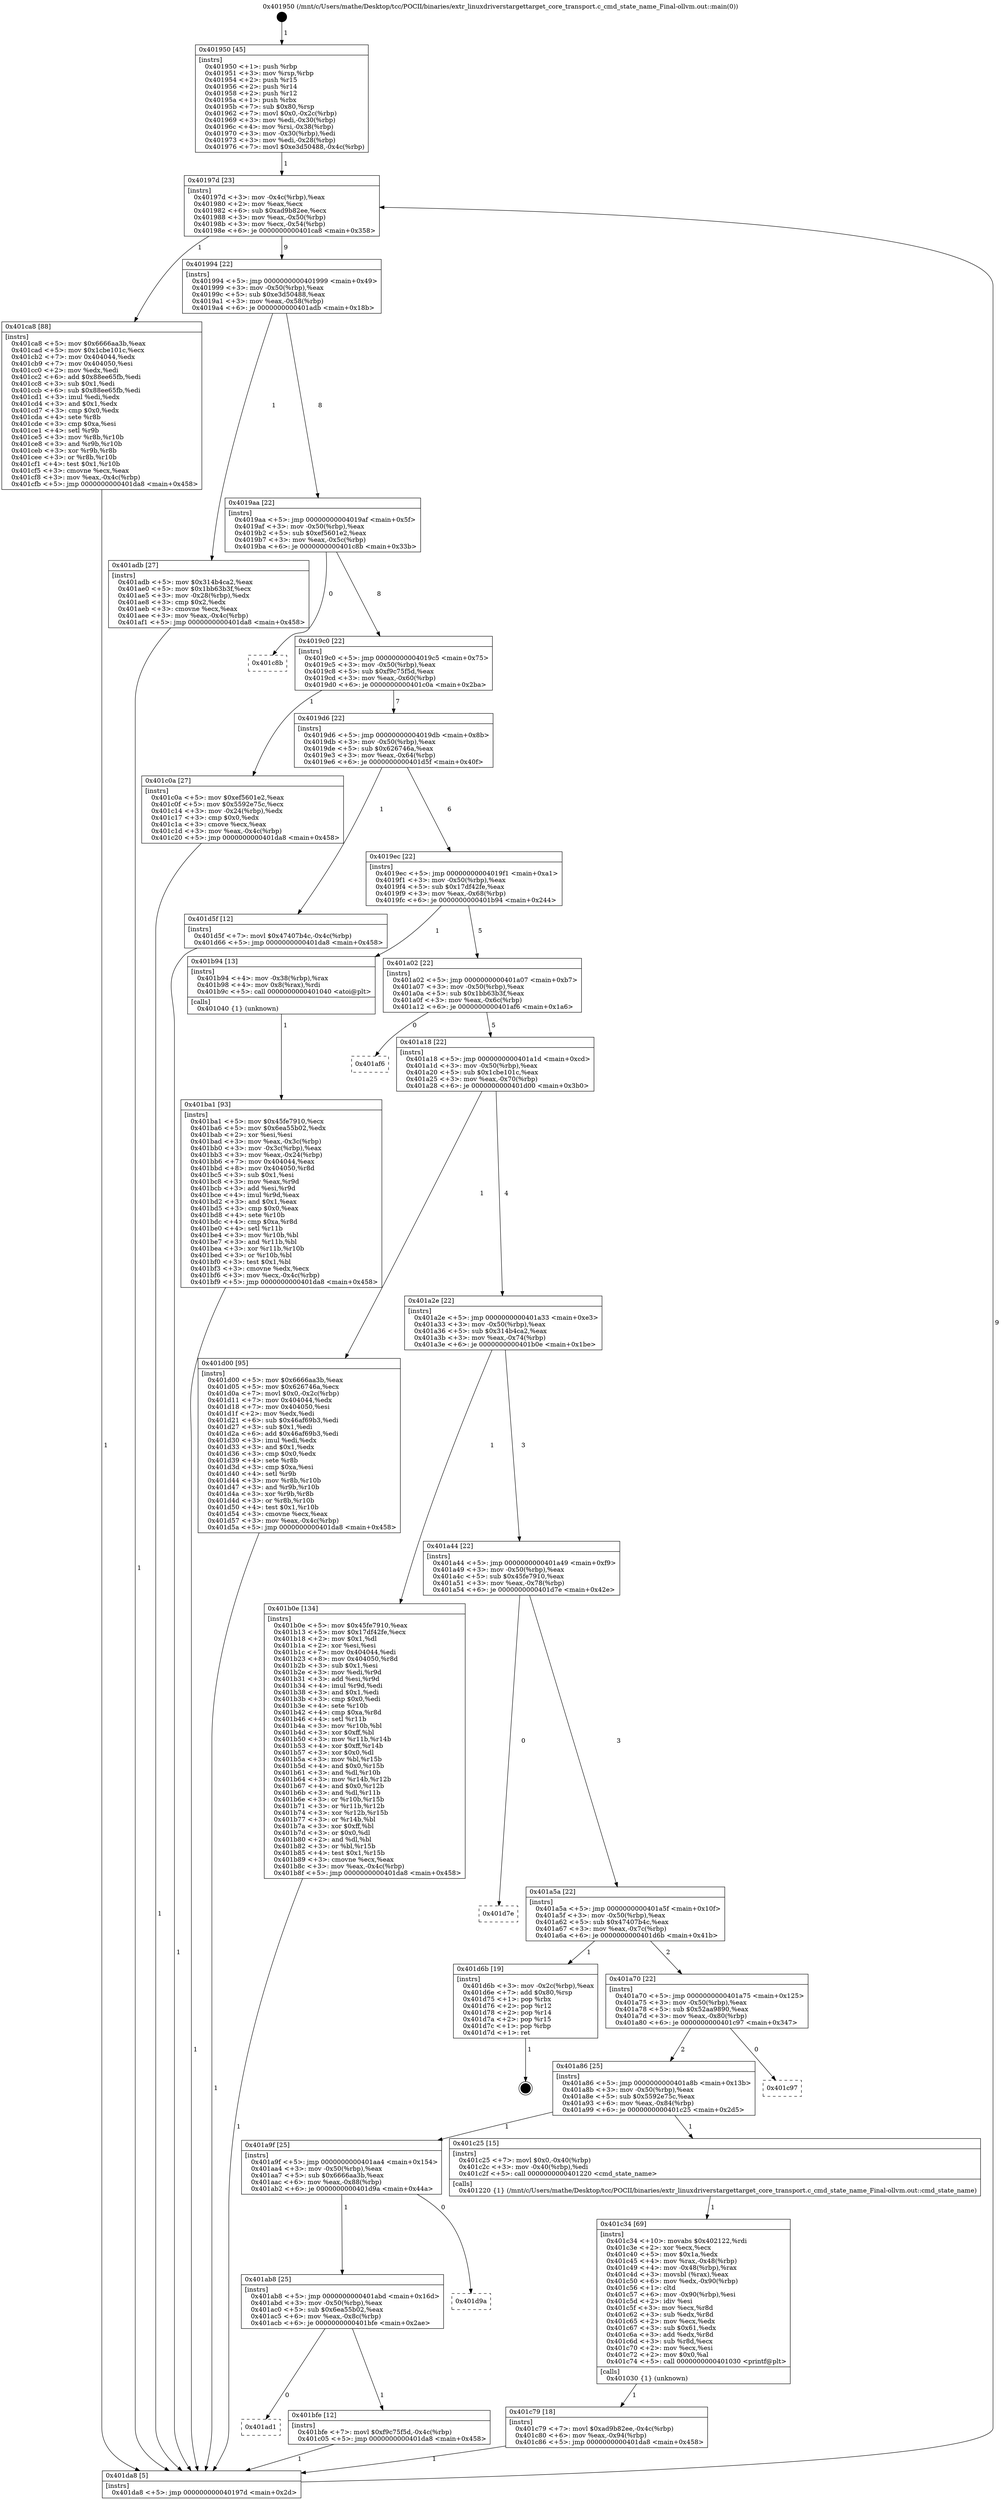 digraph "0x401950" {
  label = "0x401950 (/mnt/c/Users/mathe/Desktop/tcc/POCII/binaries/extr_linuxdriverstargettarget_core_transport.c_cmd_state_name_Final-ollvm.out::main(0))"
  labelloc = "t"
  node[shape=record]

  Entry [label="",width=0.3,height=0.3,shape=circle,fillcolor=black,style=filled]
  "0x40197d" [label="{
     0x40197d [23]\l
     | [instrs]\l
     &nbsp;&nbsp;0x40197d \<+3\>: mov -0x4c(%rbp),%eax\l
     &nbsp;&nbsp;0x401980 \<+2\>: mov %eax,%ecx\l
     &nbsp;&nbsp;0x401982 \<+6\>: sub $0xad9b82ee,%ecx\l
     &nbsp;&nbsp;0x401988 \<+3\>: mov %eax,-0x50(%rbp)\l
     &nbsp;&nbsp;0x40198b \<+3\>: mov %ecx,-0x54(%rbp)\l
     &nbsp;&nbsp;0x40198e \<+6\>: je 0000000000401ca8 \<main+0x358\>\l
  }"]
  "0x401ca8" [label="{
     0x401ca8 [88]\l
     | [instrs]\l
     &nbsp;&nbsp;0x401ca8 \<+5\>: mov $0x6666aa3b,%eax\l
     &nbsp;&nbsp;0x401cad \<+5\>: mov $0x1cbe101c,%ecx\l
     &nbsp;&nbsp;0x401cb2 \<+7\>: mov 0x404044,%edx\l
     &nbsp;&nbsp;0x401cb9 \<+7\>: mov 0x404050,%esi\l
     &nbsp;&nbsp;0x401cc0 \<+2\>: mov %edx,%edi\l
     &nbsp;&nbsp;0x401cc2 \<+6\>: add $0x88ee65fb,%edi\l
     &nbsp;&nbsp;0x401cc8 \<+3\>: sub $0x1,%edi\l
     &nbsp;&nbsp;0x401ccb \<+6\>: sub $0x88ee65fb,%edi\l
     &nbsp;&nbsp;0x401cd1 \<+3\>: imul %edi,%edx\l
     &nbsp;&nbsp;0x401cd4 \<+3\>: and $0x1,%edx\l
     &nbsp;&nbsp;0x401cd7 \<+3\>: cmp $0x0,%edx\l
     &nbsp;&nbsp;0x401cda \<+4\>: sete %r8b\l
     &nbsp;&nbsp;0x401cde \<+3\>: cmp $0xa,%esi\l
     &nbsp;&nbsp;0x401ce1 \<+4\>: setl %r9b\l
     &nbsp;&nbsp;0x401ce5 \<+3\>: mov %r8b,%r10b\l
     &nbsp;&nbsp;0x401ce8 \<+3\>: and %r9b,%r10b\l
     &nbsp;&nbsp;0x401ceb \<+3\>: xor %r9b,%r8b\l
     &nbsp;&nbsp;0x401cee \<+3\>: or %r8b,%r10b\l
     &nbsp;&nbsp;0x401cf1 \<+4\>: test $0x1,%r10b\l
     &nbsp;&nbsp;0x401cf5 \<+3\>: cmovne %ecx,%eax\l
     &nbsp;&nbsp;0x401cf8 \<+3\>: mov %eax,-0x4c(%rbp)\l
     &nbsp;&nbsp;0x401cfb \<+5\>: jmp 0000000000401da8 \<main+0x458\>\l
  }"]
  "0x401994" [label="{
     0x401994 [22]\l
     | [instrs]\l
     &nbsp;&nbsp;0x401994 \<+5\>: jmp 0000000000401999 \<main+0x49\>\l
     &nbsp;&nbsp;0x401999 \<+3\>: mov -0x50(%rbp),%eax\l
     &nbsp;&nbsp;0x40199c \<+5\>: sub $0xe3d50488,%eax\l
     &nbsp;&nbsp;0x4019a1 \<+3\>: mov %eax,-0x58(%rbp)\l
     &nbsp;&nbsp;0x4019a4 \<+6\>: je 0000000000401adb \<main+0x18b\>\l
  }"]
  Exit [label="",width=0.3,height=0.3,shape=circle,fillcolor=black,style=filled,peripheries=2]
  "0x401adb" [label="{
     0x401adb [27]\l
     | [instrs]\l
     &nbsp;&nbsp;0x401adb \<+5\>: mov $0x314b4ca2,%eax\l
     &nbsp;&nbsp;0x401ae0 \<+5\>: mov $0x1bb63b3f,%ecx\l
     &nbsp;&nbsp;0x401ae5 \<+3\>: mov -0x28(%rbp),%edx\l
     &nbsp;&nbsp;0x401ae8 \<+3\>: cmp $0x2,%edx\l
     &nbsp;&nbsp;0x401aeb \<+3\>: cmovne %ecx,%eax\l
     &nbsp;&nbsp;0x401aee \<+3\>: mov %eax,-0x4c(%rbp)\l
     &nbsp;&nbsp;0x401af1 \<+5\>: jmp 0000000000401da8 \<main+0x458\>\l
  }"]
  "0x4019aa" [label="{
     0x4019aa [22]\l
     | [instrs]\l
     &nbsp;&nbsp;0x4019aa \<+5\>: jmp 00000000004019af \<main+0x5f\>\l
     &nbsp;&nbsp;0x4019af \<+3\>: mov -0x50(%rbp),%eax\l
     &nbsp;&nbsp;0x4019b2 \<+5\>: sub $0xef5601e2,%eax\l
     &nbsp;&nbsp;0x4019b7 \<+3\>: mov %eax,-0x5c(%rbp)\l
     &nbsp;&nbsp;0x4019ba \<+6\>: je 0000000000401c8b \<main+0x33b\>\l
  }"]
  "0x401da8" [label="{
     0x401da8 [5]\l
     | [instrs]\l
     &nbsp;&nbsp;0x401da8 \<+5\>: jmp 000000000040197d \<main+0x2d\>\l
  }"]
  "0x401950" [label="{
     0x401950 [45]\l
     | [instrs]\l
     &nbsp;&nbsp;0x401950 \<+1\>: push %rbp\l
     &nbsp;&nbsp;0x401951 \<+3\>: mov %rsp,%rbp\l
     &nbsp;&nbsp;0x401954 \<+2\>: push %r15\l
     &nbsp;&nbsp;0x401956 \<+2\>: push %r14\l
     &nbsp;&nbsp;0x401958 \<+2\>: push %r12\l
     &nbsp;&nbsp;0x40195a \<+1\>: push %rbx\l
     &nbsp;&nbsp;0x40195b \<+7\>: sub $0x80,%rsp\l
     &nbsp;&nbsp;0x401962 \<+7\>: movl $0x0,-0x2c(%rbp)\l
     &nbsp;&nbsp;0x401969 \<+3\>: mov %edi,-0x30(%rbp)\l
     &nbsp;&nbsp;0x40196c \<+4\>: mov %rsi,-0x38(%rbp)\l
     &nbsp;&nbsp;0x401970 \<+3\>: mov -0x30(%rbp),%edi\l
     &nbsp;&nbsp;0x401973 \<+3\>: mov %edi,-0x28(%rbp)\l
     &nbsp;&nbsp;0x401976 \<+7\>: movl $0xe3d50488,-0x4c(%rbp)\l
  }"]
  "0x401c79" [label="{
     0x401c79 [18]\l
     | [instrs]\l
     &nbsp;&nbsp;0x401c79 \<+7\>: movl $0xad9b82ee,-0x4c(%rbp)\l
     &nbsp;&nbsp;0x401c80 \<+6\>: mov %eax,-0x94(%rbp)\l
     &nbsp;&nbsp;0x401c86 \<+5\>: jmp 0000000000401da8 \<main+0x458\>\l
  }"]
  "0x401c8b" [label="{
     0x401c8b\l
  }", style=dashed]
  "0x4019c0" [label="{
     0x4019c0 [22]\l
     | [instrs]\l
     &nbsp;&nbsp;0x4019c0 \<+5\>: jmp 00000000004019c5 \<main+0x75\>\l
     &nbsp;&nbsp;0x4019c5 \<+3\>: mov -0x50(%rbp),%eax\l
     &nbsp;&nbsp;0x4019c8 \<+5\>: sub $0xf9c75f5d,%eax\l
     &nbsp;&nbsp;0x4019cd \<+3\>: mov %eax,-0x60(%rbp)\l
     &nbsp;&nbsp;0x4019d0 \<+6\>: je 0000000000401c0a \<main+0x2ba\>\l
  }"]
  "0x401c34" [label="{
     0x401c34 [69]\l
     | [instrs]\l
     &nbsp;&nbsp;0x401c34 \<+10\>: movabs $0x402122,%rdi\l
     &nbsp;&nbsp;0x401c3e \<+2\>: xor %ecx,%ecx\l
     &nbsp;&nbsp;0x401c40 \<+5\>: mov $0x1a,%edx\l
     &nbsp;&nbsp;0x401c45 \<+4\>: mov %rax,-0x48(%rbp)\l
     &nbsp;&nbsp;0x401c49 \<+4\>: mov -0x48(%rbp),%rax\l
     &nbsp;&nbsp;0x401c4d \<+3\>: movsbl (%rax),%eax\l
     &nbsp;&nbsp;0x401c50 \<+6\>: mov %edx,-0x90(%rbp)\l
     &nbsp;&nbsp;0x401c56 \<+1\>: cltd\l
     &nbsp;&nbsp;0x401c57 \<+6\>: mov -0x90(%rbp),%esi\l
     &nbsp;&nbsp;0x401c5d \<+2\>: idiv %esi\l
     &nbsp;&nbsp;0x401c5f \<+3\>: mov %ecx,%r8d\l
     &nbsp;&nbsp;0x401c62 \<+3\>: sub %edx,%r8d\l
     &nbsp;&nbsp;0x401c65 \<+2\>: mov %ecx,%edx\l
     &nbsp;&nbsp;0x401c67 \<+3\>: sub $0x61,%edx\l
     &nbsp;&nbsp;0x401c6a \<+3\>: add %edx,%r8d\l
     &nbsp;&nbsp;0x401c6d \<+3\>: sub %r8d,%ecx\l
     &nbsp;&nbsp;0x401c70 \<+2\>: mov %ecx,%esi\l
     &nbsp;&nbsp;0x401c72 \<+2\>: mov $0x0,%al\l
     &nbsp;&nbsp;0x401c74 \<+5\>: call 0000000000401030 \<printf@plt\>\l
     | [calls]\l
     &nbsp;&nbsp;0x401030 \{1\} (unknown)\l
  }"]
  "0x401c0a" [label="{
     0x401c0a [27]\l
     | [instrs]\l
     &nbsp;&nbsp;0x401c0a \<+5\>: mov $0xef5601e2,%eax\l
     &nbsp;&nbsp;0x401c0f \<+5\>: mov $0x5592e75c,%ecx\l
     &nbsp;&nbsp;0x401c14 \<+3\>: mov -0x24(%rbp),%edx\l
     &nbsp;&nbsp;0x401c17 \<+3\>: cmp $0x0,%edx\l
     &nbsp;&nbsp;0x401c1a \<+3\>: cmove %ecx,%eax\l
     &nbsp;&nbsp;0x401c1d \<+3\>: mov %eax,-0x4c(%rbp)\l
     &nbsp;&nbsp;0x401c20 \<+5\>: jmp 0000000000401da8 \<main+0x458\>\l
  }"]
  "0x4019d6" [label="{
     0x4019d6 [22]\l
     | [instrs]\l
     &nbsp;&nbsp;0x4019d6 \<+5\>: jmp 00000000004019db \<main+0x8b\>\l
     &nbsp;&nbsp;0x4019db \<+3\>: mov -0x50(%rbp),%eax\l
     &nbsp;&nbsp;0x4019de \<+5\>: sub $0x626746a,%eax\l
     &nbsp;&nbsp;0x4019e3 \<+3\>: mov %eax,-0x64(%rbp)\l
     &nbsp;&nbsp;0x4019e6 \<+6\>: je 0000000000401d5f \<main+0x40f\>\l
  }"]
  "0x401ad1" [label="{
     0x401ad1\l
  }", style=dashed]
  "0x401d5f" [label="{
     0x401d5f [12]\l
     | [instrs]\l
     &nbsp;&nbsp;0x401d5f \<+7\>: movl $0x47407b4c,-0x4c(%rbp)\l
     &nbsp;&nbsp;0x401d66 \<+5\>: jmp 0000000000401da8 \<main+0x458\>\l
  }"]
  "0x4019ec" [label="{
     0x4019ec [22]\l
     | [instrs]\l
     &nbsp;&nbsp;0x4019ec \<+5\>: jmp 00000000004019f1 \<main+0xa1\>\l
     &nbsp;&nbsp;0x4019f1 \<+3\>: mov -0x50(%rbp),%eax\l
     &nbsp;&nbsp;0x4019f4 \<+5\>: sub $0x17df42fe,%eax\l
     &nbsp;&nbsp;0x4019f9 \<+3\>: mov %eax,-0x68(%rbp)\l
     &nbsp;&nbsp;0x4019fc \<+6\>: je 0000000000401b94 \<main+0x244\>\l
  }"]
  "0x401bfe" [label="{
     0x401bfe [12]\l
     | [instrs]\l
     &nbsp;&nbsp;0x401bfe \<+7\>: movl $0xf9c75f5d,-0x4c(%rbp)\l
     &nbsp;&nbsp;0x401c05 \<+5\>: jmp 0000000000401da8 \<main+0x458\>\l
  }"]
  "0x401b94" [label="{
     0x401b94 [13]\l
     | [instrs]\l
     &nbsp;&nbsp;0x401b94 \<+4\>: mov -0x38(%rbp),%rax\l
     &nbsp;&nbsp;0x401b98 \<+4\>: mov 0x8(%rax),%rdi\l
     &nbsp;&nbsp;0x401b9c \<+5\>: call 0000000000401040 \<atoi@plt\>\l
     | [calls]\l
     &nbsp;&nbsp;0x401040 \{1\} (unknown)\l
  }"]
  "0x401a02" [label="{
     0x401a02 [22]\l
     | [instrs]\l
     &nbsp;&nbsp;0x401a02 \<+5\>: jmp 0000000000401a07 \<main+0xb7\>\l
     &nbsp;&nbsp;0x401a07 \<+3\>: mov -0x50(%rbp),%eax\l
     &nbsp;&nbsp;0x401a0a \<+5\>: sub $0x1bb63b3f,%eax\l
     &nbsp;&nbsp;0x401a0f \<+3\>: mov %eax,-0x6c(%rbp)\l
     &nbsp;&nbsp;0x401a12 \<+6\>: je 0000000000401af6 \<main+0x1a6\>\l
  }"]
  "0x401ab8" [label="{
     0x401ab8 [25]\l
     | [instrs]\l
     &nbsp;&nbsp;0x401ab8 \<+5\>: jmp 0000000000401abd \<main+0x16d\>\l
     &nbsp;&nbsp;0x401abd \<+3\>: mov -0x50(%rbp),%eax\l
     &nbsp;&nbsp;0x401ac0 \<+5\>: sub $0x6ea55b02,%eax\l
     &nbsp;&nbsp;0x401ac5 \<+6\>: mov %eax,-0x8c(%rbp)\l
     &nbsp;&nbsp;0x401acb \<+6\>: je 0000000000401bfe \<main+0x2ae\>\l
  }"]
  "0x401af6" [label="{
     0x401af6\l
  }", style=dashed]
  "0x401a18" [label="{
     0x401a18 [22]\l
     | [instrs]\l
     &nbsp;&nbsp;0x401a18 \<+5\>: jmp 0000000000401a1d \<main+0xcd\>\l
     &nbsp;&nbsp;0x401a1d \<+3\>: mov -0x50(%rbp),%eax\l
     &nbsp;&nbsp;0x401a20 \<+5\>: sub $0x1cbe101c,%eax\l
     &nbsp;&nbsp;0x401a25 \<+3\>: mov %eax,-0x70(%rbp)\l
     &nbsp;&nbsp;0x401a28 \<+6\>: je 0000000000401d00 \<main+0x3b0\>\l
  }"]
  "0x401d9a" [label="{
     0x401d9a\l
  }", style=dashed]
  "0x401d00" [label="{
     0x401d00 [95]\l
     | [instrs]\l
     &nbsp;&nbsp;0x401d00 \<+5\>: mov $0x6666aa3b,%eax\l
     &nbsp;&nbsp;0x401d05 \<+5\>: mov $0x626746a,%ecx\l
     &nbsp;&nbsp;0x401d0a \<+7\>: movl $0x0,-0x2c(%rbp)\l
     &nbsp;&nbsp;0x401d11 \<+7\>: mov 0x404044,%edx\l
     &nbsp;&nbsp;0x401d18 \<+7\>: mov 0x404050,%esi\l
     &nbsp;&nbsp;0x401d1f \<+2\>: mov %edx,%edi\l
     &nbsp;&nbsp;0x401d21 \<+6\>: sub $0x46af69b3,%edi\l
     &nbsp;&nbsp;0x401d27 \<+3\>: sub $0x1,%edi\l
     &nbsp;&nbsp;0x401d2a \<+6\>: add $0x46af69b3,%edi\l
     &nbsp;&nbsp;0x401d30 \<+3\>: imul %edi,%edx\l
     &nbsp;&nbsp;0x401d33 \<+3\>: and $0x1,%edx\l
     &nbsp;&nbsp;0x401d36 \<+3\>: cmp $0x0,%edx\l
     &nbsp;&nbsp;0x401d39 \<+4\>: sete %r8b\l
     &nbsp;&nbsp;0x401d3d \<+3\>: cmp $0xa,%esi\l
     &nbsp;&nbsp;0x401d40 \<+4\>: setl %r9b\l
     &nbsp;&nbsp;0x401d44 \<+3\>: mov %r8b,%r10b\l
     &nbsp;&nbsp;0x401d47 \<+3\>: and %r9b,%r10b\l
     &nbsp;&nbsp;0x401d4a \<+3\>: xor %r9b,%r8b\l
     &nbsp;&nbsp;0x401d4d \<+3\>: or %r8b,%r10b\l
     &nbsp;&nbsp;0x401d50 \<+4\>: test $0x1,%r10b\l
     &nbsp;&nbsp;0x401d54 \<+3\>: cmovne %ecx,%eax\l
     &nbsp;&nbsp;0x401d57 \<+3\>: mov %eax,-0x4c(%rbp)\l
     &nbsp;&nbsp;0x401d5a \<+5\>: jmp 0000000000401da8 \<main+0x458\>\l
  }"]
  "0x401a2e" [label="{
     0x401a2e [22]\l
     | [instrs]\l
     &nbsp;&nbsp;0x401a2e \<+5\>: jmp 0000000000401a33 \<main+0xe3\>\l
     &nbsp;&nbsp;0x401a33 \<+3\>: mov -0x50(%rbp),%eax\l
     &nbsp;&nbsp;0x401a36 \<+5\>: sub $0x314b4ca2,%eax\l
     &nbsp;&nbsp;0x401a3b \<+3\>: mov %eax,-0x74(%rbp)\l
     &nbsp;&nbsp;0x401a3e \<+6\>: je 0000000000401b0e \<main+0x1be\>\l
  }"]
  "0x401a9f" [label="{
     0x401a9f [25]\l
     | [instrs]\l
     &nbsp;&nbsp;0x401a9f \<+5\>: jmp 0000000000401aa4 \<main+0x154\>\l
     &nbsp;&nbsp;0x401aa4 \<+3\>: mov -0x50(%rbp),%eax\l
     &nbsp;&nbsp;0x401aa7 \<+5\>: sub $0x6666aa3b,%eax\l
     &nbsp;&nbsp;0x401aac \<+6\>: mov %eax,-0x88(%rbp)\l
     &nbsp;&nbsp;0x401ab2 \<+6\>: je 0000000000401d9a \<main+0x44a\>\l
  }"]
  "0x401b0e" [label="{
     0x401b0e [134]\l
     | [instrs]\l
     &nbsp;&nbsp;0x401b0e \<+5\>: mov $0x45fe7910,%eax\l
     &nbsp;&nbsp;0x401b13 \<+5\>: mov $0x17df42fe,%ecx\l
     &nbsp;&nbsp;0x401b18 \<+2\>: mov $0x1,%dl\l
     &nbsp;&nbsp;0x401b1a \<+2\>: xor %esi,%esi\l
     &nbsp;&nbsp;0x401b1c \<+7\>: mov 0x404044,%edi\l
     &nbsp;&nbsp;0x401b23 \<+8\>: mov 0x404050,%r8d\l
     &nbsp;&nbsp;0x401b2b \<+3\>: sub $0x1,%esi\l
     &nbsp;&nbsp;0x401b2e \<+3\>: mov %edi,%r9d\l
     &nbsp;&nbsp;0x401b31 \<+3\>: add %esi,%r9d\l
     &nbsp;&nbsp;0x401b34 \<+4\>: imul %r9d,%edi\l
     &nbsp;&nbsp;0x401b38 \<+3\>: and $0x1,%edi\l
     &nbsp;&nbsp;0x401b3b \<+3\>: cmp $0x0,%edi\l
     &nbsp;&nbsp;0x401b3e \<+4\>: sete %r10b\l
     &nbsp;&nbsp;0x401b42 \<+4\>: cmp $0xa,%r8d\l
     &nbsp;&nbsp;0x401b46 \<+4\>: setl %r11b\l
     &nbsp;&nbsp;0x401b4a \<+3\>: mov %r10b,%bl\l
     &nbsp;&nbsp;0x401b4d \<+3\>: xor $0xff,%bl\l
     &nbsp;&nbsp;0x401b50 \<+3\>: mov %r11b,%r14b\l
     &nbsp;&nbsp;0x401b53 \<+4\>: xor $0xff,%r14b\l
     &nbsp;&nbsp;0x401b57 \<+3\>: xor $0x0,%dl\l
     &nbsp;&nbsp;0x401b5a \<+3\>: mov %bl,%r15b\l
     &nbsp;&nbsp;0x401b5d \<+4\>: and $0x0,%r15b\l
     &nbsp;&nbsp;0x401b61 \<+3\>: and %dl,%r10b\l
     &nbsp;&nbsp;0x401b64 \<+3\>: mov %r14b,%r12b\l
     &nbsp;&nbsp;0x401b67 \<+4\>: and $0x0,%r12b\l
     &nbsp;&nbsp;0x401b6b \<+3\>: and %dl,%r11b\l
     &nbsp;&nbsp;0x401b6e \<+3\>: or %r10b,%r15b\l
     &nbsp;&nbsp;0x401b71 \<+3\>: or %r11b,%r12b\l
     &nbsp;&nbsp;0x401b74 \<+3\>: xor %r12b,%r15b\l
     &nbsp;&nbsp;0x401b77 \<+3\>: or %r14b,%bl\l
     &nbsp;&nbsp;0x401b7a \<+3\>: xor $0xff,%bl\l
     &nbsp;&nbsp;0x401b7d \<+3\>: or $0x0,%dl\l
     &nbsp;&nbsp;0x401b80 \<+2\>: and %dl,%bl\l
     &nbsp;&nbsp;0x401b82 \<+3\>: or %bl,%r15b\l
     &nbsp;&nbsp;0x401b85 \<+4\>: test $0x1,%r15b\l
     &nbsp;&nbsp;0x401b89 \<+3\>: cmovne %ecx,%eax\l
     &nbsp;&nbsp;0x401b8c \<+3\>: mov %eax,-0x4c(%rbp)\l
     &nbsp;&nbsp;0x401b8f \<+5\>: jmp 0000000000401da8 \<main+0x458\>\l
  }"]
  "0x401a44" [label="{
     0x401a44 [22]\l
     | [instrs]\l
     &nbsp;&nbsp;0x401a44 \<+5\>: jmp 0000000000401a49 \<main+0xf9\>\l
     &nbsp;&nbsp;0x401a49 \<+3\>: mov -0x50(%rbp),%eax\l
     &nbsp;&nbsp;0x401a4c \<+5\>: sub $0x45fe7910,%eax\l
     &nbsp;&nbsp;0x401a51 \<+3\>: mov %eax,-0x78(%rbp)\l
     &nbsp;&nbsp;0x401a54 \<+6\>: je 0000000000401d7e \<main+0x42e\>\l
  }"]
  "0x401ba1" [label="{
     0x401ba1 [93]\l
     | [instrs]\l
     &nbsp;&nbsp;0x401ba1 \<+5\>: mov $0x45fe7910,%ecx\l
     &nbsp;&nbsp;0x401ba6 \<+5\>: mov $0x6ea55b02,%edx\l
     &nbsp;&nbsp;0x401bab \<+2\>: xor %esi,%esi\l
     &nbsp;&nbsp;0x401bad \<+3\>: mov %eax,-0x3c(%rbp)\l
     &nbsp;&nbsp;0x401bb0 \<+3\>: mov -0x3c(%rbp),%eax\l
     &nbsp;&nbsp;0x401bb3 \<+3\>: mov %eax,-0x24(%rbp)\l
     &nbsp;&nbsp;0x401bb6 \<+7\>: mov 0x404044,%eax\l
     &nbsp;&nbsp;0x401bbd \<+8\>: mov 0x404050,%r8d\l
     &nbsp;&nbsp;0x401bc5 \<+3\>: sub $0x1,%esi\l
     &nbsp;&nbsp;0x401bc8 \<+3\>: mov %eax,%r9d\l
     &nbsp;&nbsp;0x401bcb \<+3\>: add %esi,%r9d\l
     &nbsp;&nbsp;0x401bce \<+4\>: imul %r9d,%eax\l
     &nbsp;&nbsp;0x401bd2 \<+3\>: and $0x1,%eax\l
     &nbsp;&nbsp;0x401bd5 \<+3\>: cmp $0x0,%eax\l
     &nbsp;&nbsp;0x401bd8 \<+4\>: sete %r10b\l
     &nbsp;&nbsp;0x401bdc \<+4\>: cmp $0xa,%r8d\l
     &nbsp;&nbsp;0x401be0 \<+4\>: setl %r11b\l
     &nbsp;&nbsp;0x401be4 \<+3\>: mov %r10b,%bl\l
     &nbsp;&nbsp;0x401be7 \<+3\>: and %r11b,%bl\l
     &nbsp;&nbsp;0x401bea \<+3\>: xor %r11b,%r10b\l
     &nbsp;&nbsp;0x401bed \<+3\>: or %r10b,%bl\l
     &nbsp;&nbsp;0x401bf0 \<+3\>: test $0x1,%bl\l
     &nbsp;&nbsp;0x401bf3 \<+3\>: cmovne %edx,%ecx\l
     &nbsp;&nbsp;0x401bf6 \<+3\>: mov %ecx,-0x4c(%rbp)\l
     &nbsp;&nbsp;0x401bf9 \<+5\>: jmp 0000000000401da8 \<main+0x458\>\l
  }"]
  "0x401c25" [label="{
     0x401c25 [15]\l
     | [instrs]\l
     &nbsp;&nbsp;0x401c25 \<+7\>: movl $0x0,-0x40(%rbp)\l
     &nbsp;&nbsp;0x401c2c \<+3\>: mov -0x40(%rbp),%edi\l
     &nbsp;&nbsp;0x401c2f \<+5\>: call 0000000000401220 \<cmd_state_name\>\l
     | [calls]\l
     &nbsp;&nbsp;0x401220 \{1\} (/mnt/c/Users/mathe/Desktop/tcc/POCII/binaries/extr_linuxdriverstargettarget_core_transport.c_cmd_state_name_Final-ollvm.out::cmd_state_name)\l
  }"]
  "0x401d7e" [label="{
     0x401d7e\l
  }", style=dashed]
  "0x401a5a" [label="{
     0x401a5a [22]\l
     | [instrs]\l
     &nbsp;&nbsp;0x401a5a \<+5\>: jmp 0000000000401a5f \<main+0x10f\>\l
     &nbsp;&nbsp;0x401a5f \<+3\>: mov -0x50(%rbp),%eax\l
     &nbsp;&nbsp;0x401a62 \<+5\>: sub $0x47407b4c,%eax\l
     &nbsp;&nbsp;0x401a67 \<+3\>: mov %eax,-0x7c(%rbp)\l
     &nbsp;&nbsp;0x401a6a \<+6\>: je 0000000000401d6b \<main+0x41b\>\l
  }"]
  "0x401a86" [label="{
     0x401a86 [25]\l
     | [instrs]\l
     &nbsp;&nbsp;0x401a86 \<+5\>: jmp 0000000000401a8b \<main+0x13b\>\l
     &nbsp;&nbsp;0x401a8b \<+3\>: mov -0x50(%rbp),%eax\l
     &nbsp;&nbsp;0x401a8e \<+5\>: sub $0x5592e75c,%eax\l
     &nbsp;&nbsp;0x401a93 \<+6\>: mov %eax,-0x84(%rbp)\l
     &nbsp;&nbsp;0x401a99 \<+6\>: je 0000000000401c25 \<main+0x2d5\>\l
  }"]
  "0x401d6b" [label="{
     0x401d6b [19]\l
     | [instrs]\l
     &nbsp;&nbsp;0x401d6b \<+3\>: mov -0x2c(%rbp),%eax\l
     &nbsp;&nbsp;0x401d6e \<+7\>: add $0x80,%rsp\l
     &nbsp;&nbsp;0x401d75 \<+1\>: pop %rbx\l
     &nbsp;&nbsp;0x401d76 \<+2\>: pop %r12\l
     &nbsp;&nbsp;0x401d78 \<+2\>: pop %r14\l
     &nbsp;&nbsp;0x401d7a \<+2\>: pop %r15\l
     &nbsp;&nbsp;0x401d7c \<+1\>: pop %rbp\l
     &nbsp;&nbsp;0x401d7d \<+1\>: ret\l
  }"]
  "0x401a70" [label="{
     0x401a70 [22]\l
     | [instrs]\l
     &nbsp;&nbsp;0x401a70 \<+5\>: jmp 0000000000401a75 \<main+0x125\>\l
     &nbsp;&nbsp;0x401a75 \<+3\>: mov -0x50(%rbp),%eax\l
     &nbsp;&nbsp;0x401a78 \<+5\>: sub $0x52aa9890,%eax\l
     &nbsp;&nbsp;0x401a7d \<+3\>: mov %eax,-0x80(%rbp)\l
     &nbsp;&nbsp;0x401a80 \<+6\>: je 0000000000401c97 \<main+0x347\>\l
  }"]
  "0x401c97" [label="{
     0x401c97\l
  }", style=dashed]
  Entry -> "0x401950" [label=" 1"]
  "0x40197d" -> "0x401ca8" [label=" 1"]
  "0x40197d" -> "0x401994" [label=" 9"]
  "0x401d6b" -> Exit [label=" 1"]
  "0x401994" -> "0x401adb" [label=" 1"]
  "0x401994" -> "0x4019aa" [label=" 8"]
  "0x401adb" -> "0x401da8" [label=" 1"]
  "0x401950" -> "0x40197d" [label=" 1"]
  "0x401da8" -> "0x40197d" [label=" 9"]
  "0x401d5f" -> "0x401da8" [label=" 1"]
  "0x4019aa" -> "0x401c8b" [label=" 0"]
  "0x4019aa" -> "0x4019c0" [label=" 8"]
  "0x401d00" -> "0x401da8" [label=" 1"]
  "0x4019c0" -> "0x401c0a" [label=" 1"]
  "0x4019c0" -> "0x4019d6" [label=" 7"]
  "0x401ca8" -> "0x401da8" [label=" 1"]
  "0x4019d6" -> "0x401d5f" [label=" 1"]
  "0x4019d6" -> "0x4019ec" [label=" 6"]
  "0x401c79" -> "0x401da8" [label=" 1"]
  "0x4019ec" -> "0x401b94" [label=" 1"]
  "0x4019ec" -> "0x401a02" [label=" 5"]
  "0x401c34" -> "0x401c79" [label=" 1"]
  "0x401a02" -> "0x401af6" [label=" 0"]
  "0x401a02" -> "0x401a18" [label=" 5"]
  "0x401c0a" -> "0x401da8" [label=" 1"]
  "0x401a18" -> "0x401d00" [label=" 1"]
  "0x401a18" -> "0x401a2e" [label=" 4"]
  "0x401bfe" -> "0x401da8" [label=" 1"]
  "0x401a2e" -> "0x401b0e" [label=" 1"]
  "0x401a2e" -> "0x401a44" [label=" 3"]
  "0x401b0e" -> "0x401da8" [label=" 1"]
  "0x401b94" -> "0x401ba1" [label=" 1"]
  "0x401ba1" -> "0x401da8" [label=" 1"]
  "0x401ab8" -> "0x401bfe" [label=" 1"]
  "0x401a44" -> "0x401d7e" [label=" 0"]
  "0x401a44" -> "0x401a5a" [label=" 3"]
  "0x401c25" -> "0x401c34" [label=" 1"]
  "0x401a5a" -> "0x401d6b" [label=" 1"]
  "0x401a5a" -> "0x401a70" [label=" 2"]
  "0x401a9f" -> "0x401d9a" [label=" 0"]
  "0x401a70" -> "0x401c97" [label=" 0"]
  "0x401a70" -> "0x401a86" [label=" 2"]
  "0x401a9f" -> "0x401ab8" [label=" 1"]
  "0x401a86" -> "0x401c25" [label=" 1"]
  "0x401a86" -> "0x401a9f" [label=" 1"]
  "0x401ab8" -> "0x401ad1" [label=" 0"]
}
